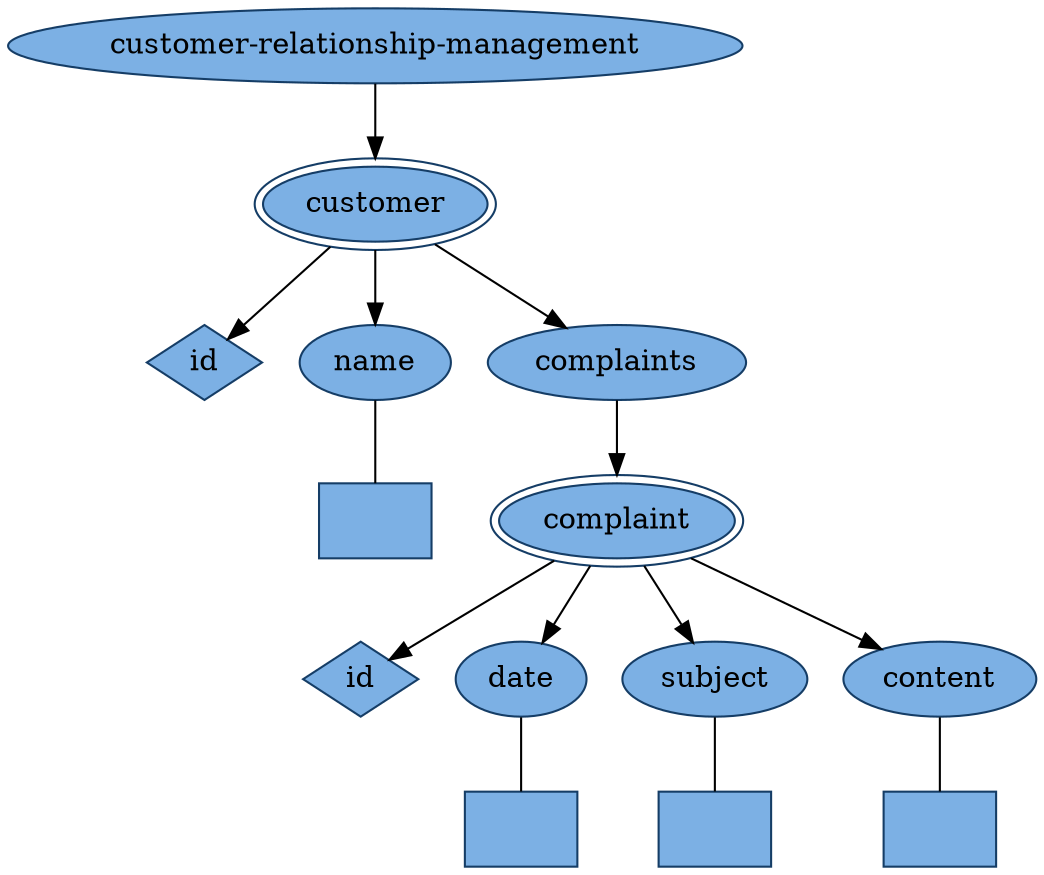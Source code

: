 digraph customer_relationship_management {
  node [style=filled, fillcolor="#7cb0e4", color="#153d66"]

  node [shape=ellipse, peripheries=1]; { node[label="customer-relationship-management"] customer_relationship_management_element; }
  node [shape=ellipse, peripheries=2]; { node[label="customer"] customer_element; }
  node [shape=diamond, peripheries=1]; { node[label="id"] customer_id_attribute; }
  node [shape=ellipse, peripheries=1]; { node[label="name"] name_element; }
  node [shape=box, peripheries=1]; { node[label=""] name_text; }
  node [shape=ellipse, peripheries=1]; { node[label="complaints"] complaints_element; }
  node [shape=ellipse, peripheries=2]; { node[label="complaint"] complaint_element; }
  node [shape=diamond, peripheries=1]; { node[label="id"] complaint_id_attribute; }
  node [shape=ellipse, peripheries=1]; { node[label="date"] date_element; }
  node [shape=box, peripheries=1]; { node[label=""] date_text; }
  node [shape=ellipse, peripheries=1]; { node[label="subject"] subject_element; }
  node [shape=box, peripheries=1]; { node[label=""] subject_text; }
  node [shape=ellipse, peripheries=1]; { node[label="content"] content_element; }
  node [shape=box, peripheries=1]; { node[label=""] content_text; }

  edge[arrowhead=normal]; customer_relationship_management_element -> customer_element;
  edge[arrowhead=normal]; customer_element -> customer_id_attribute;
  edge[arrowhead=normal]; customer_element -> name_element;
  edge[arrowhead=none]; name_element -> name_text;
  edge[arrowhead=normal]; customer_element -> complaints_element;
  edge[arrowhead=normal]; complaints_element -> complaint_element;
  edge[arrowhead=normal]; complaint_element -> complaint_id_attribute;
  edge[arrowhead=normal]; complaint_element -> date_element;
  edge[arrowhead=none]; date_element -> date_text;
  edge[arrowhead=normal]; complaint_element -> subject_element;
  edge[arrowhead=none]; subject_element -> subject_text;
  edge[arrowhead=normal]; complaint_element -> content_element;
  edge[arrowhead=none]; content_element -> content_text;
}
